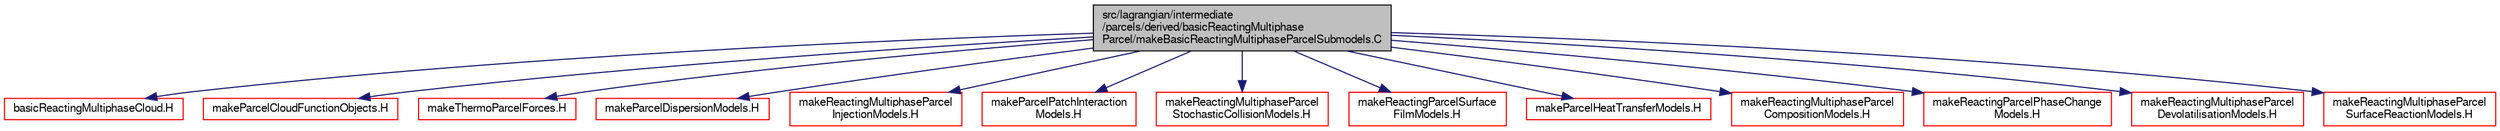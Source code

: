 digraph "src/lagrangian/intermediate/parcels/derived/basicReactingMultiphaseParcel/makeBasicReactingMultiphaseParcelSubmodels.C"
{
  bgcolor="transparent";
  edge [fontname="FreeSans",fontsize="10",labelfontname="FreeSans",labelfontsize="10"];
  node [fontname="FreeSans",fontsize="10",shape=record];
  Node0 [label="src/lagrangian/intermediate\l/parcels/derived/basicReactingMultiphase\lParcel/makeBasicReactingMultiphaseParcelSubmodels.C",height=0.2,width=0.4,color="black", fillcolor="grey75", style="filled", fontcolor="black"];
  Node0 -> Node1 [color="midnightblue",fontsize="10",style="solid",fontname="FreeSans"];
  Node1 [label="basicReactingMultiphaseCloud.H",height=0.2,width=0.4,color="red",URL="$a05174.html"];
  Node0 -> Node446 [color="midnightblue",fontsize="10",style="solid",fontname="FreeSans"];
  Node446 [label="makeParcelCloudFunctionObjects.H",height=0.2,width=0.4,color="red",URL="$a05333.html"];
  Node0 -> Node461 [color="midnightblue",fontsize="10",style="solid",fontname="FreeSans"];
  Node461 [label="makeThermoParcelForces.H",height=0.2,width=0.4,color="red",URL="$a05387.html"];
  Node0 -> Node479 [color="midnightblue",fontsize="10",style="solid",fontname="FreeSans"];
  Node479 [label="makeParcelDispersionModels.H",height=0.2,width=0.4,color="red",URL="$a05339.html"];
  Node0 -> Node482 [color="midnightblue",fontsize="10",style="solid",fontname="FreeSans"];
  Node482 [label="makeReactingMultiphaseParcel\lInjectionModels.H",height=0.2,width=0.4,color="red",URL="$a05366.html"];
  Node0 -> Node508 [color="midnightblue",fontsize="10",style="solid",fontname="FreeSans"];
  Node508 [label="makeParcelPatchInteraction\lModels.H",height=0.2,width=0.4,color="red",URL="$a05351.html"];
  Node0 -> Node518 [color="midnightblue",fontsize="10",style="solid",fontname="FreeSans"];
  Node518 [label="makeReactingMultiphaseParcel\lStochasticCollisionModels.H",height=0.2,width=0.4,color="red",URL="$a05369.html"];
  Node0 -> Node522 [color="midnightblue",fontsize="10",style="solid",fontname="FreeSans"];
  Node522 [label="makeReactingParcelSurface\lFilmModels.H",height=0.2,width=0.4,color="red",URL="$a05384.html"];
  Node0 -> Node527 [color="midnightblue",fontsize="10",style="solid",fontname="FreeSans"];
  Node527 [label="makeParcelHeatTransferModels.H",height=0.2,width=0.4,color="red",URL="$a05345.html"];
  Node0 -> Node531 [color="midnightblue",fontsize="10",style="solid",fontname="FreeSans"];
  Node531 [label="makeReactingMultiphaseParcel\lCompositionModels.H",height=0.2,width=0.4,color="red",URL="$a05360.html"];
  Node0 -> Node537 [color="midnightblue",fontsize="10",style="solid",fontname="FreeSans"];
  Node537 [label="makeReactingParcelPhaseChange\lModels.H",height=0.2,width=0.4,color="red",URL="$a05381.html"];
  Node0 -> Node542 [color="midnightblue",fontsize="10",style="solid",fontname="FreeSans"];
  Node542 [label="makeReactingMultiphaseParcel\lDevolatilisationModels.H",height=0.2,width=0.4,color="red",URL="$a05363.html"];
  Node0 -> Node547 [color="midnightblue",fontsize="10",style="solid",fontname="FreeSans"];
  Node547 [label="makeReactingMultiphaseParcel\lSurfaceReactionModels.H",height=0.2,width=0.4,color="red",URL="$a05372.html"];
}
